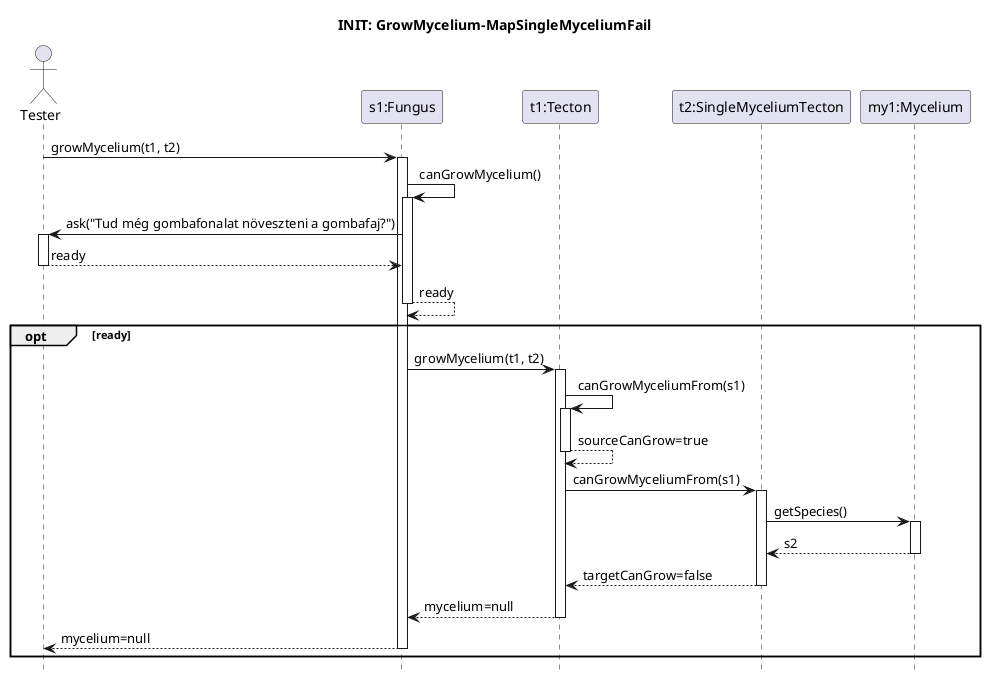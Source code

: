 @startuml grow-mycelium-success
hide footbox

title INIT: GrowMycelium-MapSingleMyceliumFail

actor Tester
participant "s1:Fungus" as species
participant "t1:Tecton" as source
participant "t2:SingleMyceliumTecton" as target
participant "my1:Mycelium" as my1

Tester -> species : growMycelium(t1, t2)
activate species

species -> species : canGrowMycelium()
activate species

Tester <- species : ask("Tud még gombafonalat növeszteni a gombafaj?")
activate Tester
return ready

return ready

opt ready

    species -> source : growMycelium(t1, t2)
    activate source
        source -> source : canGrowMyceliumFrom(s1)
        activate source
        return sourceCanGrow=true

        source -> target : canGrowMyceliumFrom(s1)
        activate target
        target -> my1 : getSpecies()
        activate my1
        return s2
        return targetCanGrow=false

        return mycelium=null

    return mycelium=null
end

@enduml